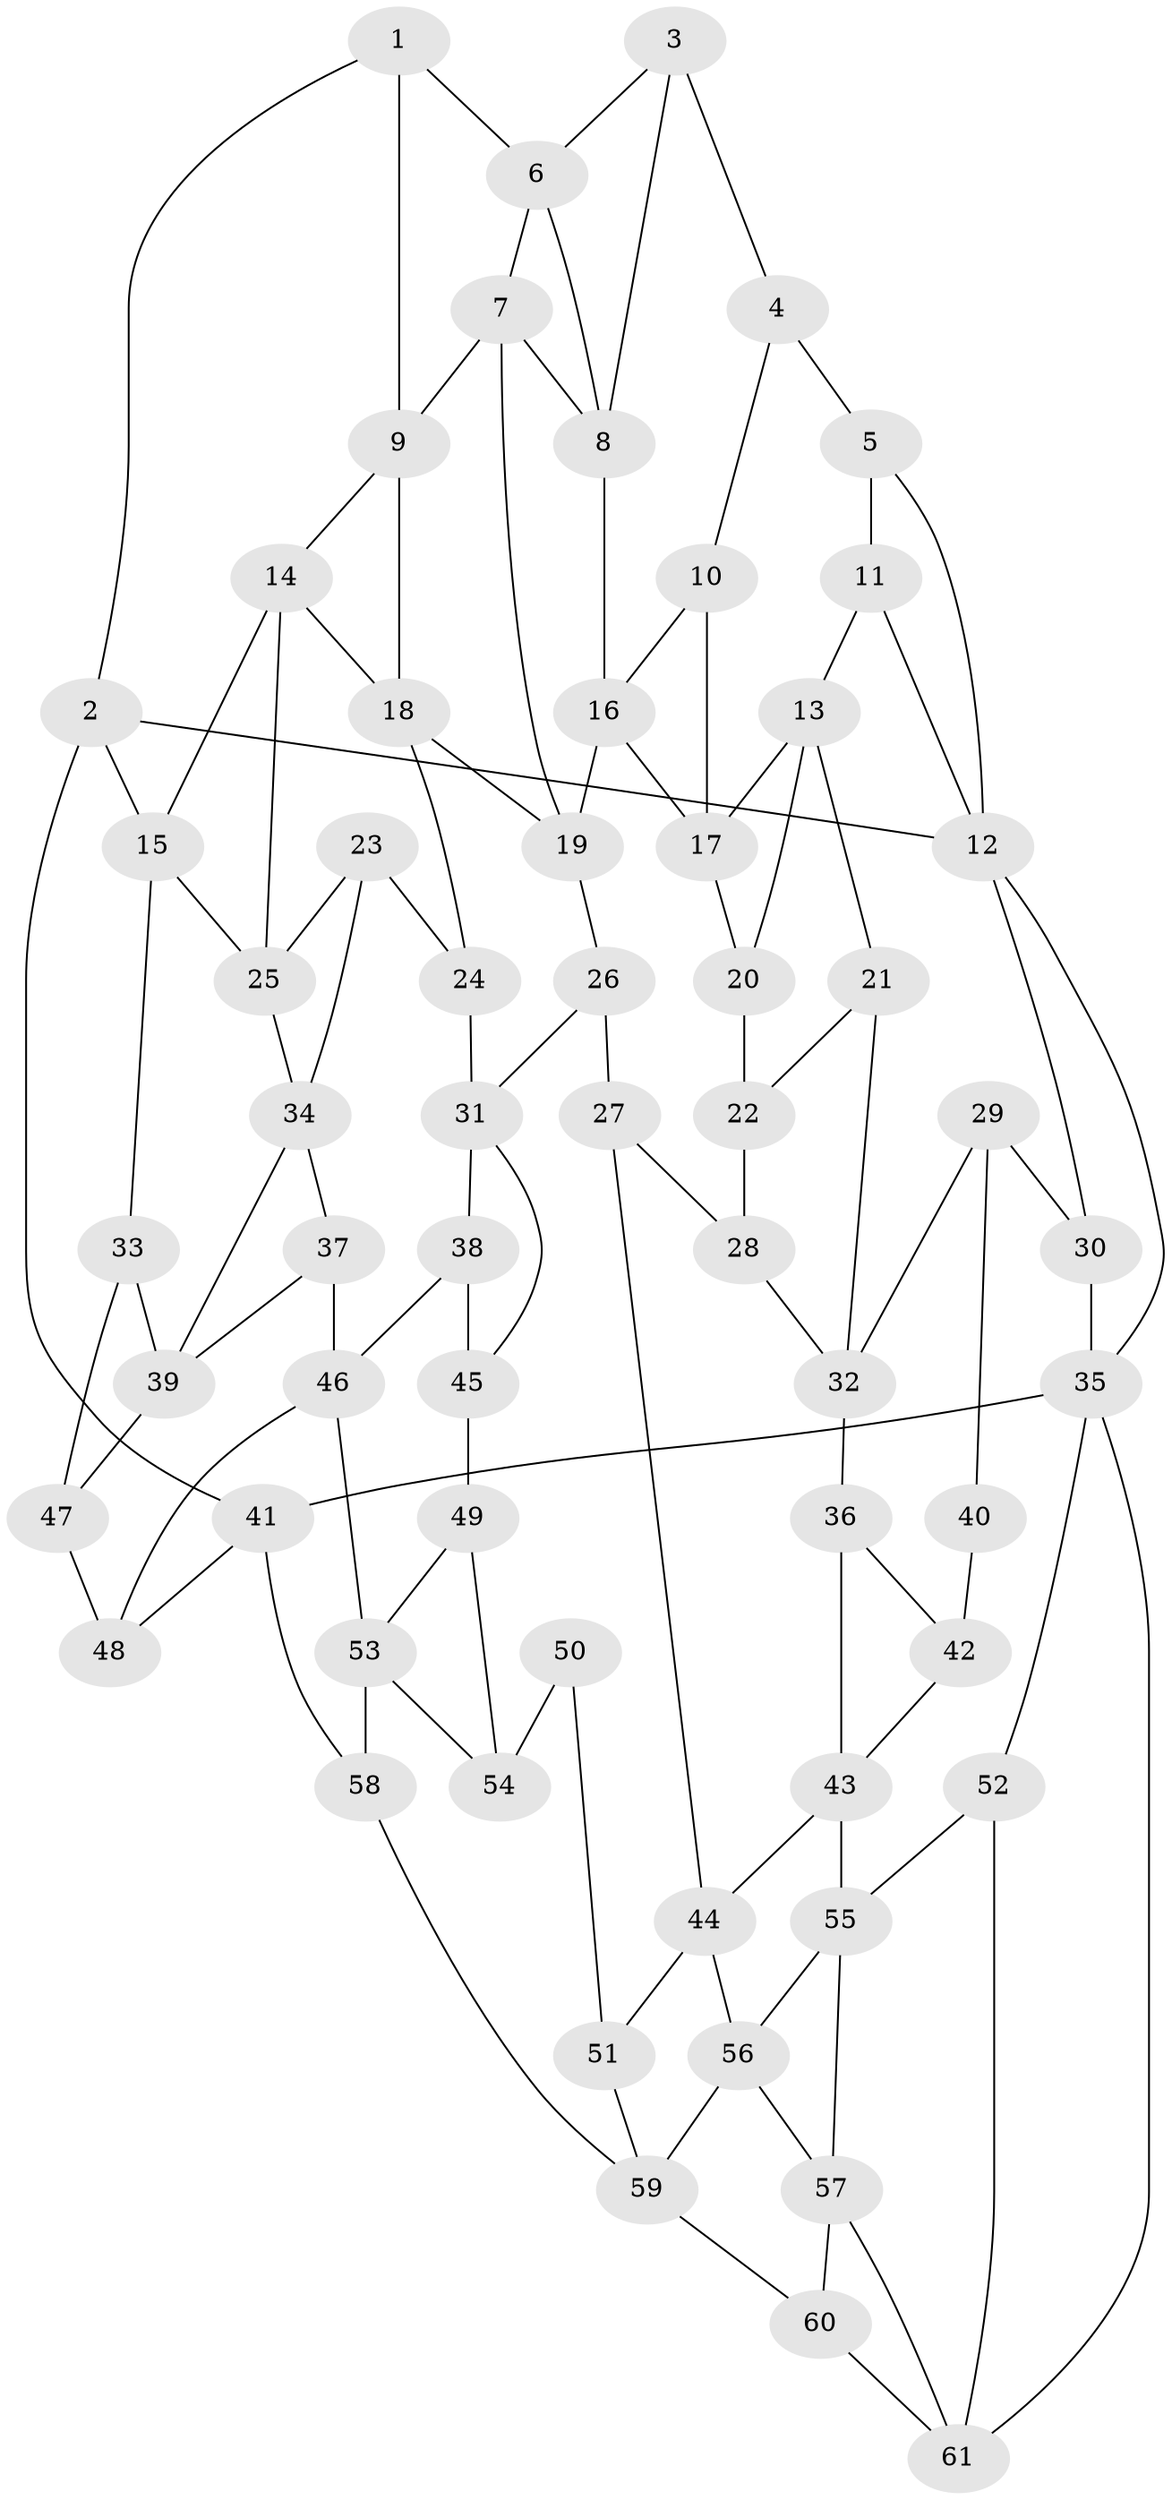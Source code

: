 // original degree distribution, {3: 0.02, 4: 0.26, 5: 0.48, 6: 0.24}
// Generated by graph-tools (version 1.1) at 2025/38/03/04/25 23:38:32]
// undirected, 61 vertices, 106 edges
graph export_dot {
  node [color=gray90,style=filled];
  1;
  2;
  3;
  4;
  5;
  6;
  7;
  8;
  9;
  10;
  11;
  12;
  13;
  14;
  15;
  16;
  17;
  18;
  19;
  20;
  21;
  22;
  23;
  24;
  25;
  26;
  27;
  28;
  29;
  30;
  31;
  32;
  33;
  34;
  35;
  36;
  37;
  38;
  39;
  40;
  41;
  42;
  43;
  44;
  45;
  46;
  47;
  48;
  49;
  50;
  51;
  52;
  53;
  54;
  55;
  56;
  57;
  58;
  59;
  60;
  61;
  1 -- 2 [weight=1.0];
  1 -- 6 [weight=1.0];
  1 -- 9 [weight=1.0];
  2 -- 12 [weight=1.0];
  2 -- 15 [weight=1.0];
  2 -- 41 [weight=1.0];
  3 -- 4 [weight=1.0];
  3 -- 6 [weight=1.0];
  3 -- 8 [weight=1.0];
  4 -- 5 [weight=1.0];
  4 -- 10 [weight=1.0];
  5 -- 11 [weight=1.0];
  5 -- 12 [weight=1.0];
  6 -- 7 [weight=1.0];
  6 -- 8 [weight=1.0];
  7 -- 8 [weight=1.0];
  7 -- 9 [weight=1.0];
  7 -- 19 [weight=1.0];
  8 -- 16 [weight=1.0];
  9 -- 14 [weight=1.0];
  9 -- 18 [weight=1.0];
  10 -- 16 [weight=1.0];
  10 -- 17 [weight=1.0];
  11 -- 12 [weight=1.0];
  11 -- 13 [weight=1.0];
  12 -- 30 [weight=1.0];
  12 -- 35 [weight=1.0];
  13 -- 17 [weight=1.0];
  13 -- 20 [weight=1.0];
  13 -- 21 [weight=1.0];
  14 -- 15 [weight=1.0];
  14 -- 18 [weight=1.0];
  14 -- 25 [weight=1.0];
  15 -- 25 [weight=1.0];
  15 -- 33 [weight=1.0];
  16 -- 17 [weight=1.0];
  16 -- 19 [weight=1.0];
  17 -- 20 [weight=1.0];
  18 -- 19 [weight=1.0];
  18 -- 24 [weight=1.0];
  19 -- 26 [weight=1.0];
  20 -- 22 [weight=2.0];
  21 -- 22 [weight=1.0];
  21 -- 32 [weight=1.0];
  22 -- 28 [weight=1.0];
  23 -- 24 [weight=1.0];
  23 -- 25 [weight=1.0];
  23 -- 34 [weight=1.0];
  24 -- 31 [weight=1.0];
  25 -- 34 [weight=1.0];
  26 -- 27 [weight=1.0];
  26 -- 31 [weight=1.0];
  27 -- 28 [weight=1.0];
  27 -- 44 [weight=1.0];
  28 -- 32 [weight=1.0];
  29 -- 30 [weight=1.0];
  29 -- 32 [weight=1.0];
  29 -- 40 [weight=2.0];
  30 -- 35 [weight=1.0];
  31 -- 38 [weight=1.0];
  31 -- 45 [weight=1.0];
  32 -- 36 [weight=1.0];
  33 -- 39 [weight=1.0];
  33 -- 47 [weight=1.0];
  34 -- 37 [weight=1.0];
  34 -- 39 [weight=1.0];
  35 -- 41 [weight=1.0];
  35 -- 52 [weight=1.0];
  35 -- 61 [weight=1.0];
  36 -- 42 [weight=1.0];
  36 -- 43 [weight=1.0];
  37 -- 39 [weight=1.0];
  37 -- 46 [weight=1.0];
  38 -- 45 [weight=1.0];
  38 -- 46 [weight=1.0];
  39 -- 47 [weight=1.0];
  40 -- 42 [weight=2.0];
  41 -- 48 [weight=1.0];
  41 -- 58 [weight=1.0];
  42 -- 43 [weight=1.0];
  43 -- 44 [weight=1.0];
  43 -- 55 [weight=1.0];
  44 -- 51 [weight=1.0];
  44 -- 56 [weight=1.0];
  45 -- 49 [weight=2.0];
  46 -- 48 [weight=1.0];
  46 -- 53 [weight=1.0];
  47 -- 48 [weight=2.0];
  49 -- 53 [weight=1.0];
  49 -- 54 [weight=1.0];
  50 -- 51 [weight=1.0];
  50 -- 54 [weight=2.0];
  51 -- 59 [weight=1.0];
  52 -- 55 [weight=1.0];
  52 -- 61 [weight=1.0];
  53 -- 54 [weight=1.0];
  53 -- 58 [weight=1.0];
  55 -- 56 [weight=1.0];
  55 -- 57 [weight=1.0];
  56 -- 57 [weight=1.0];
  56 -- 59 [weight=1.0];
  57 -- 60 [weight=1.0];
  57 -- 61 [weight=1.0];
  58 -- 59 [weight=1.0];
  59 -- 60 [weight=1.0];
  60 -- 61 [weight=1.0];
}
